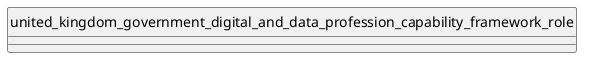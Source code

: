 @startuml uml
skinparam monochrome true
skinparam linetype ortho
hide circle

entity united_kingdom_government_digital_and_data_profession_capability_framework_role {
}

@enduml

